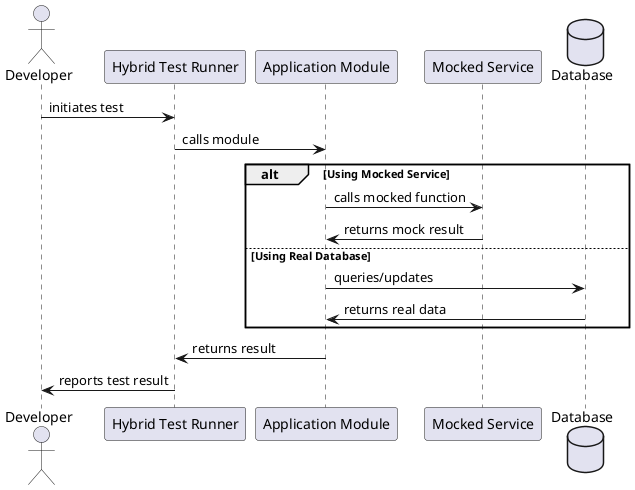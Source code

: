 @startuml
actor Developer
participant "Hybrid Test Runner" as Runner
participant "Application Module" as App
participant "Mocked Service" as Mock
database "Database" as DB

Developer -> Runner : initiates test
Runner -> App : calls module

alt Using Mocked Service
  App -> Mock : calls mocked function
  Mock -> App : returns mock result
else Using Real Database
  App -> DB : queries/updates
  DB -> App : returns real data
end

App -> Runner : returns result
Runner -> Developer : reports test result
@enduml
